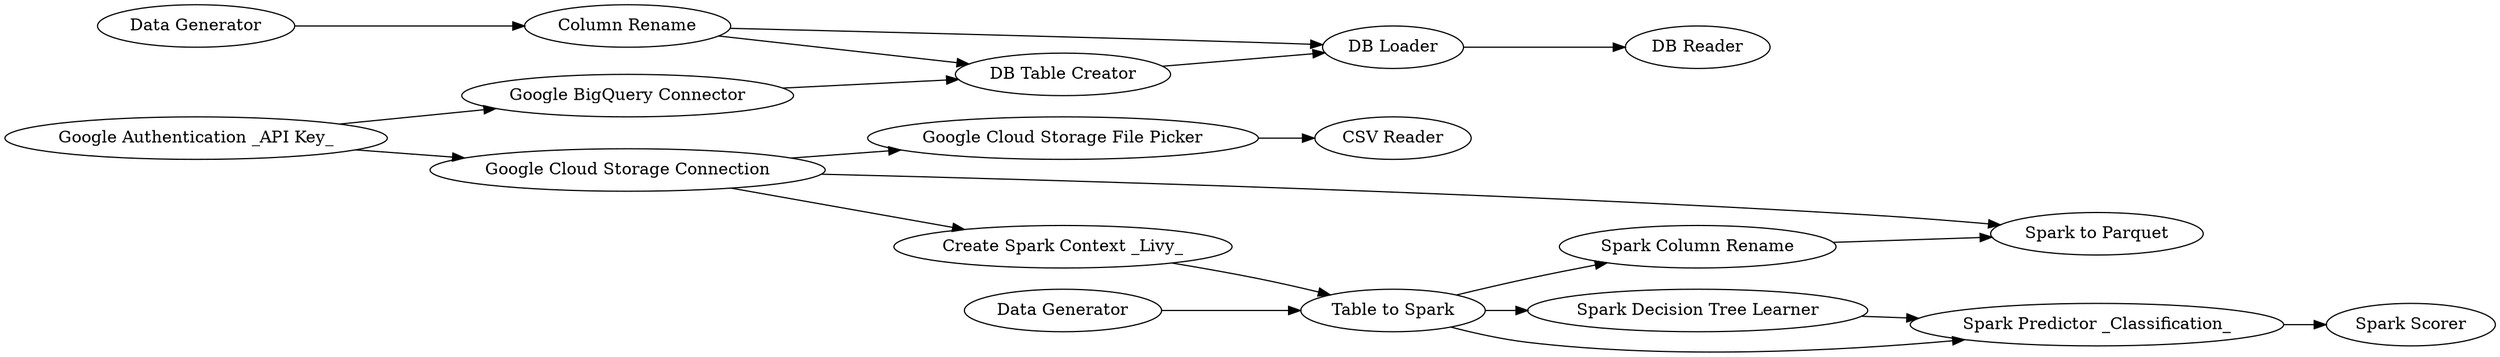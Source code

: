 digraph {
	22 [label="Table to Spark"]
	28 [label="Spark Predictor _Classification_"]
	30 [label="Spark Scorer"]
	47 [label="DB Loader"]
	48 [label="Data Generator"]
	51 [label="DB Reader"]
	52 [label="Data Generator"]
	53 [label="Spark Column Rename"]
	54 [label="Spark Decision Tree Learner"]
	58 [label="Spark to Parquet"]
	59 [label="Google Cloud Storage File Picker"]
	60 [label="Google BigQuery Connector"]
	61 [label="Google Authentication _API Key_"]
	62 [label="Create Spark Context _Livy_"]
	63 [label="Google Cloud Storage Connection"]
	64 [label="CSV Reader"]
	65 [label="DB Table Creator"]
	66 [label="Column Rename"]
	22 -> 54
	22 -> 53
	22 -> 28
	28 -> 30
	47 -> 51
	48 -> 22
	52 -> 66
	53 -> 58
	54 -> 28
	59 -> 64
	60 -> 65
	61 -> 60
	61 -> 63
	62 -> 22
	63 -> 62
	63 -> 59
	63 -> 58
	65 -> 47
	66 -> 65
	66 -> 47
	rankdir=LR
}

